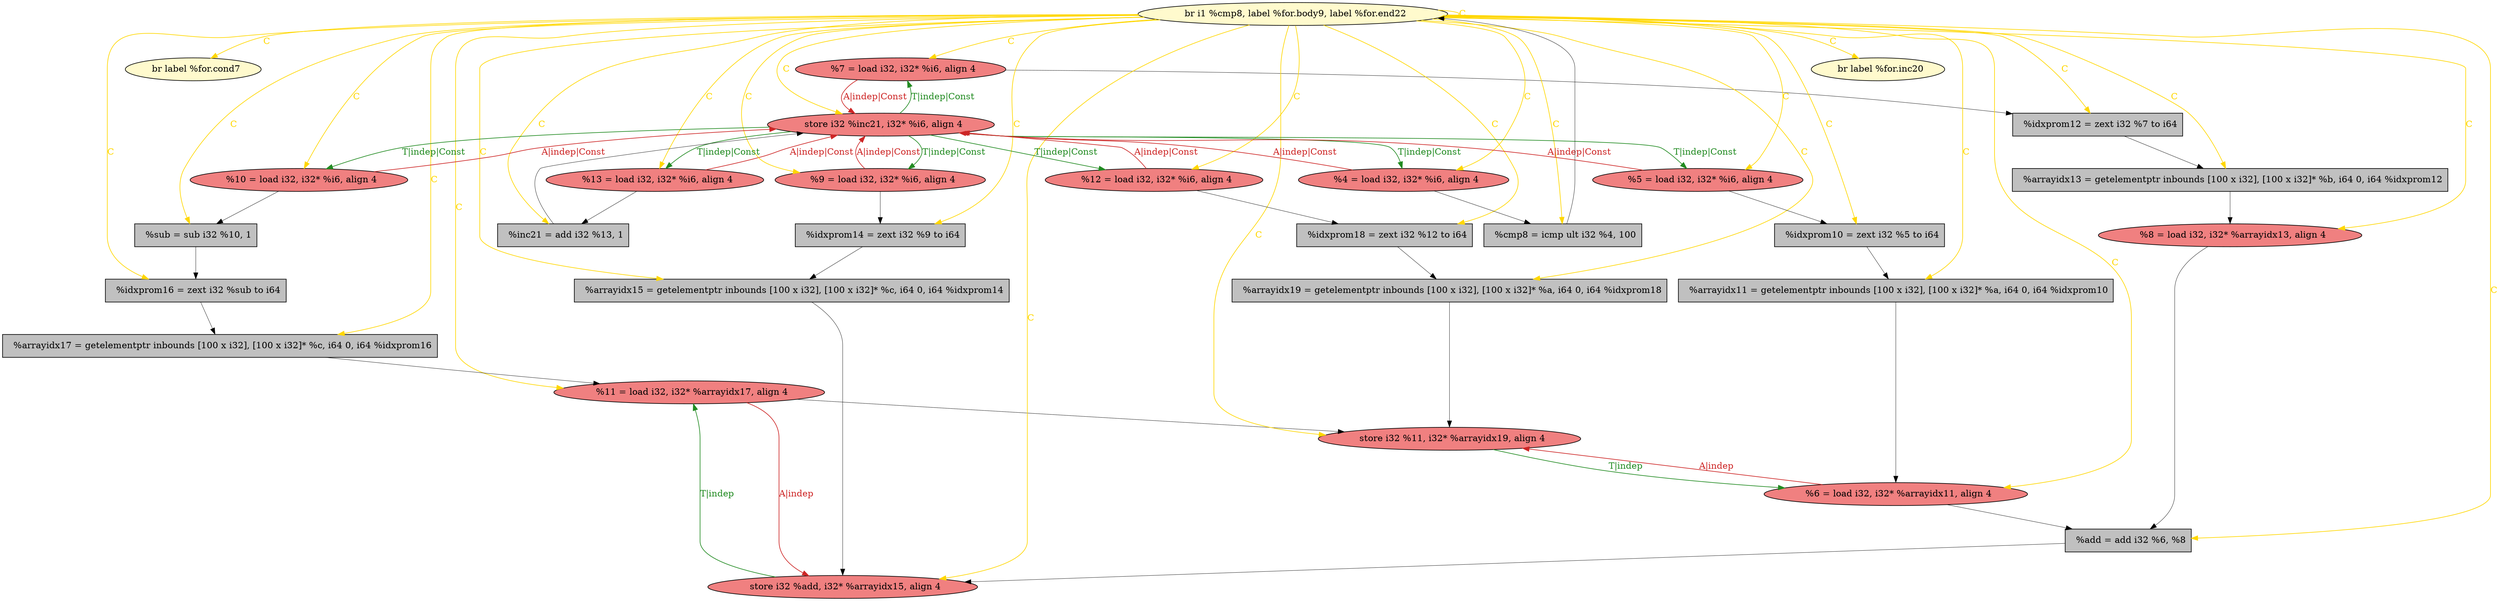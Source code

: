 
digraph G {


node417 [fillcolor=lightcoral,label="  %11 = load i32, i32* %arrayidx17, align 4",shape=ellipse,style=filled ]
node416 [fillcolor=lemonchiffon,label="  br label %for.cond7",shape=ellipse,style=filled ]
node415 [fillcolor=lightcoral,label="  %7 = load i32, i32* %i6, align 4",shape=ellipse,style=filled ]
node414 [fillcolor=lightcoral,label="  %13 = load i32, i32* %i6, align 4",shape=ellipse,style=filled ]
node419 [fillcolor=lemonchiffon,label="  br i1 %cmp8, label %for.body9, label %for.end22",shape=ellipse,style=filled ]
node412 [fillcolor=lightcoral,label="  %12 = load i32, i32* %i6, align 4",shape=ellipse,style=filled ]
node411 [fillcolor=lightcoral,label="  %9 = load i32, i32* %i6, align 4",shape=ellipse,style=filled ]
node409 [fillcolor=grey,label="  %idxprom16 = zext i32 %sub to i64",shape=rectangle,style=filled ]
node398 [fillcolor=grey,label="  %arrayidx11 = getelementptr inbounds [100 x i32], [100 x i32]* %a, i64 0, i64 %idxprom10",shape=rectangle,style=filled ]
node420 [fillcolor=grey,label="  %sub = sub i32 %10, 1",shape=rectangle,style=filled ]
node397 [fillcolor=grey,label="  %idxprom14 = zext i32 %9 to i64",shape=rectangle,style=filled ]
node410 [fillcolor=grey,label="  %arrayidx13 = getelementptr inbounds [100 x i32], [100 x i32]* %b, i64 0, i64 %idxprom12",shape=rectangle,style=filled ]
node396 [fillcolor=lightcoral,label="  store i32 %inc21, i32* %i6, align 4",shape=ellipse,style=filled ]
node393 [fillcolor=lightcoral,label="  store i32 %add, i32* %arrayidx15, align 4",shape=ellipse,style=filled ]
node421 [fillcolor=lightcoral,label="  %5 = load i32, i32* %i6, align 4",shape=ellipse,style=filled ]
node404 [fillcolor=grey,label="  %cmp8 = icmp ult i32 %4, 100",shape=rectangle,style=filled ]
node395 [fillcolor=grey,label="  %idxprom18 = zext i32 %12 to i64",shape=rectangle,style=filled ]
node405 [fillcolor=grey,label="  %idxprom12 = zext i32 %7 to i64",shape=rectangle,style=filled ]
node400 [fillcolor=lightcoral,label="  %8 = load i32, i32* %arrayidx13, align 4",shape=ellipse,style=filled ]
node413 [fillcolor=grey,label="  %inc21 = add i32 %13, 1",shape=rectangle,style=filled ]
node403 [fillcolor=lightcoral,label="  store i32 %11, i32* %arrayidx19, align 4",shape=ellipse,style=filled ]
node422 [fillcolor=lightcoral,label="  %4 = load i32, i32* %i6, align 4",shape=ellipse,style=filled ]
node407 [fillcolor=grey,label="  %arrayidx17 = getelementptr inbounds [100 x i32], [100 x i32]* %c, i64 0, i64 %idxprom16",shape=rectangle,style=filled ]
node399 [fillcolor=grey,label="  %arrayidx15 = getelementptr inbounds [100 x i32], [100 x i32]* %c, i64 0, i64 %idxprom14",shape=rectangle,style=filled ]
node401 [fillcolor=lemonchiffon,label="  br label %for.inc20",shape=ellipse,style=filled ]
node402 [fillcolor=lightcoral,label="  %6 = load i32, i32* %arrayidx11, align 4",shape=ellipse,style=filled ]
node418 [fillcolor=lightcoral,label="  %10 = load i32, i32* %i6, align 4",shape=ellipse,style=filled ]
node406 [fillcolor=grey,label="  %idxprom10 = zext i32 %5 to i64",shape=rectangle,style=filled ]
node394 [fillcolor=grey,label="  %add = add i32 %6, %8",shape=rectangle,style=filled ]
node408 [fillcolor=grey,label="  %arrayidx19 = getelementptr inbounds [100 x i32], [100 x i32]* %a, i64 0, i64 %idxprom18",shape=rectangle,style=filled ]

node396->node421 [style=solid,color=forestgreen,label="T|indep|Const",penwidth=1.0,fontcolor=forestgreen ]
node396->node422 [style=solid,color=forestgreen,label="T|indep|Const",penwidth=1.0,fontcolor=forestgreen ]
node419->node413 [style=solid,color=gold,label="C",penwidth=1.0,fontcolor=gold ]
node418->node396 [style=solid,color=firebrick3,label="A|indep|Const",penwidth=1.0,fontcolor=firebrick3 ]
node396->node418 [style=solid,color=forestgreen,label="T|indep|Const",penwidth=1.0,fontcolor=forestgreen ]
node412->node396 [style=solid,color=firebrick3,label="A|indep|Const",penwidth=1.0,fontcolor=firebrick3 ]
node421->node396 [style=solid,color=firebrick3,label="A|indep|Const",penwidth=1.0,fontcolor=firebrick3 ]
node422->node396 [style=solid,color=firebrick3,label="A|indep|Const",penwidth=1.0,fontcolor=firebrick3 ]
node396->node412 [style=solid,color=forestgreen,label="T|indep|Const",penwidth=1.0,fontcolor=forestgreen ]
node420->node409 [style=solid,color=black,label="",penwidth=0.5,fontcolor=black ]
node397->node399 [style=solid,color=black,label="",penwidth=0.5,fontcolor=black ]
node415->node405 [style=solid,color=black,label="",penwidth=0.5,fontcolor=black ]
node417->node403 [style=solid,color=black,label="",penwidth=0.5,fontcolor=black ]
node393->node417 [style=solid,color=forestgreen,label="T|indep",penwidth=1.0,fontcolor=forestgreen ]
node396->node415 [style=solid,color=forestgreen,label="T|indep|Const",penwidth=1.0,fontcolor=forestgreen ]
node418->node420 [style=solid,color=black,label="",penwidth=0.5,fontcolor=black ]
node422->node404 [style=solid,color=black,label="",penwidth=0.5,fontcolor=black ]
node419->node411 [style=solid,color=gold,label="C",penwidth=1.0,fontcolor=gold ]
node396->node414 [style=solid,color=forestgreen,label="T|indep|Const",penwidth=1.0,fontcolor=forestgreen ]
node409->node407 [style=solid,color=black,label="",penwidth=0.5,fontcolor=black ]
node413->node396 [style=solid,color=black,label="",penwidth=0.5,fontcolor=black ]
node408->node403 [style=solid,color=black,label="",penwidth=0.5,fontcolor=black ]
node400->node394 [style=solid,color=black,label="",penwidth=0.5,fontcolor=black ]
node395->node408 [style=solid,color=black,label="",penwidth=0.5,fontcolor=black ]
node419->node410 [style=solid,color=gold,label="C",penwidth=1.0,fontcolor=gold ]
node419->node400 [style=solid,color=gold,label="C",penwidth=1.0,fontcolor=gold ]
node419->node399 [style=solid,color=gold,label="C",penwidth=1.0,fontcolor=gold ]
node419->node416 [style=solid,color=gold,label="C",penwidth=1.0,fontcolor=gold ]
node419->node393 [style=solid,color=gold,label="C",penwidth=1.0,fontcolor=gold ]
node417->node393 [style=solid,color=firebrick3,label="A|indep",penwidth=1.0,fontcolor=firebrick3 ]
node419->node422 [style=solid,color=gold,label="C",penwidth=1.0,fontcolor=gold ]
node411->node396 [style=solid,color=firebrick3,label="A|indep|Const",penwidth=1.0,fontcolor=firebrick3 ]
node419->node397 [style=solid,color=gold,label="C",penwidth=1.0,fontcolor=gold ]
node419->node409 [style=solid,color=gold,label="C",penwidth=1.0,fontcolor=gold ]
node399->node393 [style=solid,color=black,label="",penwidth=0.5,fontcolor=black ]
node419->node395 [style=solid,color=gold,label="C",penwidth=1.0,fontcolor=gold ]
node402->node403 [style=solid,color=firebrick3,label="A|indep",penwidth=1.0,fontcolor=firebrick3 ]
node419->node412 [style=solid,color=gold,label="C",penwidth=1.0,fontcolor=gold ]
node398->node402 [style=solid,color=black,label="",penwidth=0.5,fontcolor=black ]
node415->node396 [style=solid,color=firebrick3,label="A|indep|Const",penwidth=1.0,fontcolor=firebrick3 ]
node419->node419 [style=solid,color=gold,label="C",penwidth=1.0,fontcolor=gold ]
node419->node407 [style=solid,color=gold,label="C",penwidth=1.0,fontcolor=gold ]
node396->node411 [style=solid,color=forestgreen,label="T|indep|Const",penwidth=1.0,fontcolor=forestgreen ]
node419->node408 [style=solid,color=gold,label="C",penwidth=1.0,fontcolor=gold ]
node419->node418 [style=solid,color=gold,label="C",penwidth=1.0,fontcolor=gold ]
node419->node398 [style=solid,color=gold,label="C",penwidth=1.0,fontcolor=gold ]
node403->node402 [style=solid,color=forestgreen,label="T|indep",penwidth=1.0,fontcolor=forestgreen ]
node394->node393 [style=solid,color=black,label="",penwidth=0.5,fontcolor=black ]
node414->node413 [style=solid,color=black,label="",penwidth=0.5,fontcolor=black ]
node419->node401 [style=solid,color=gold,label="C",penwidth=1.0,fontcolor=gold ]
node421->node406 [style=solid,color=black,label="",penwidth=0.5,fontcolor=black ]
node419->node403 [style=solid,color=gold,label="C",penwidth=1.0,fontcolor=gold ]
node419->node417 [style=solid,color=gold,label="C",penwidth=1.0,fontcolor=gold ]
node405->node410 [style=solid,color=black,label="",penwidth=0.5,fontcolor=black ]
node419->node404 [style=solid,color=gold,label="C",penwidth=1.0,fontcolor=gold ]
node404->node419 [style=solid,color=black,label="",penwidth=0.5,fontcolor=black ]
node419->node415 [style=solid,color=gold,label="C",penwidth=1.0,fontcolor=gold ]
node419->node402 [style=solid,color=gold,label="C",penwidth=1.0,fontcolor=gold ]
node414->node396 [style=solid,color=firebrick3,label="A|indep|Const",penwidth=1.0,fontcolor=firebrick3 ]
node419->node396 [style=solid,color=gold,label="C",penwidth=1.0,fontcolor=gold ]
node419->node421 [style=solid,color=gold,label="C",penwidth=1.0,fontcolor=gold ]
node419->node405 [style=solid,color=gold,label="C",penwidth=1.0,fontcolor=gold ]
node419->node406 [style=solid,color=gold,label="C",penwidth=1.0,fontcolor=gold ]
node419->node414 [style=solid,color=gold,label="C",penwidth=1.0,fontcolor=gold ]
node419->node420 [style=solid,color=gold,label="C",penwidth=1.0,fontcolor=gold ]
node407->node417 [style=solid,color=black,label="",penwidth=0.5,fontcolor=black ]
node411->node397 [style=solid,color=black,label="",penwidth=0.5,fontcolor=black ]
node419->node394 [style=solid,color=gold,label="C",penwidth=1.0,fontcolor=gold ]
node410->node400 [style=solid,color=black,label="",penwidth=0.5,fontcolor=black ]
node406->node398 [style=solid,color=black,label="",penwidth=0.5,fontcolor=black ]
node402->node394 [style=solid,color=black,label="",penwidth=0.5,fontcolor=black ]
node412->node395 [style=solid,color=black,label="",penwidth=0.5,fontcolor=black ]


}
